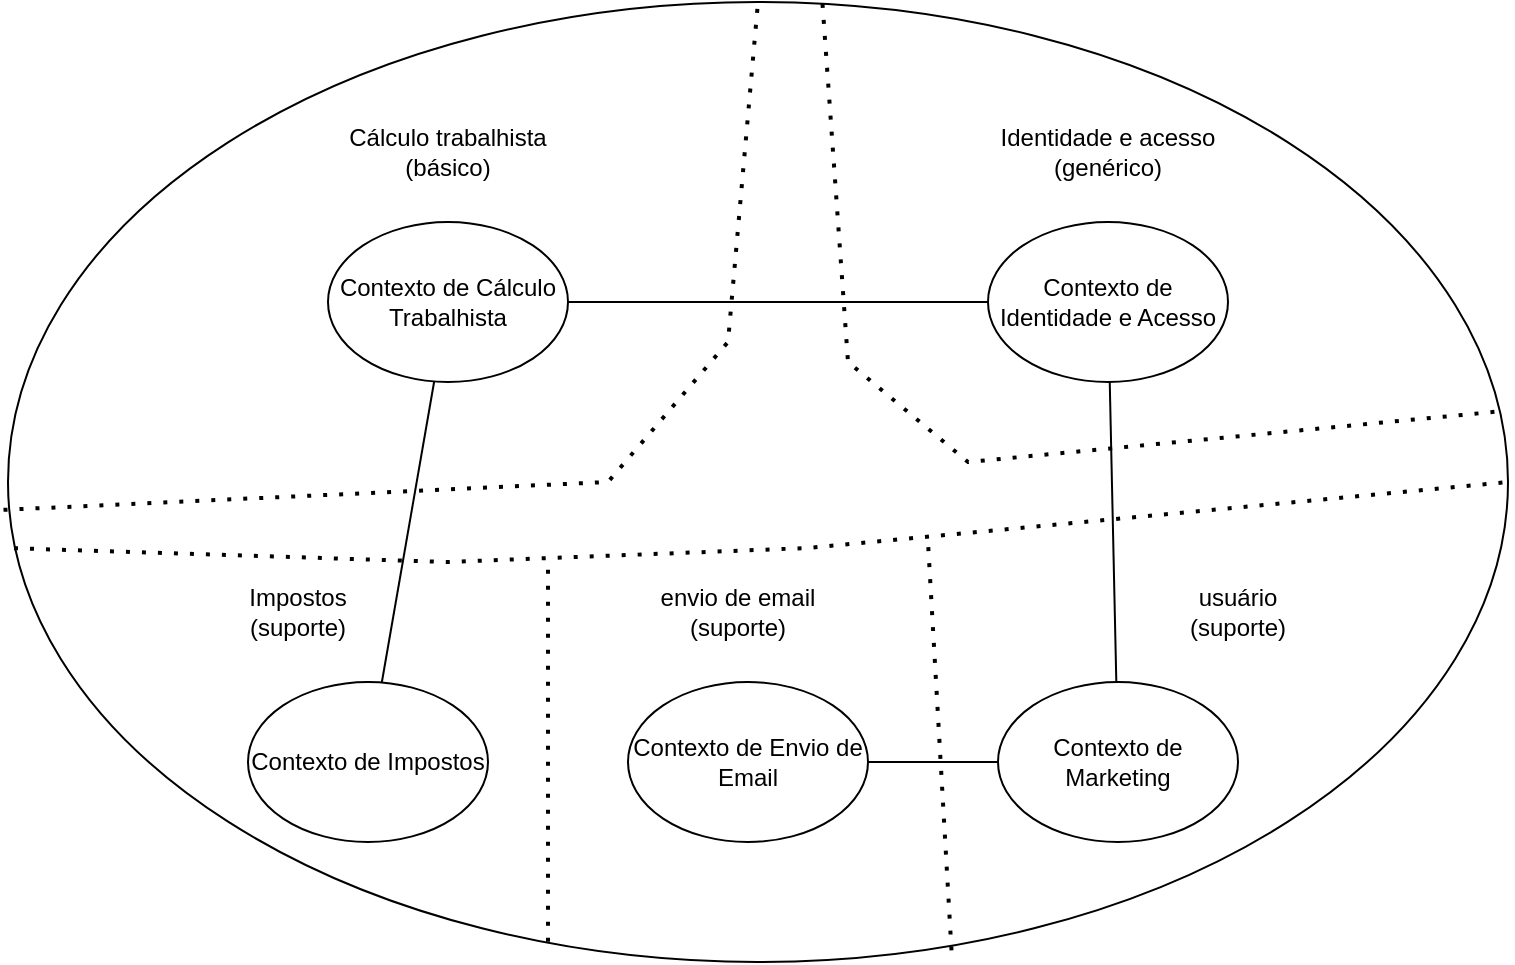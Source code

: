 <mxfile version="16.6.6" type="github" pages="4">
  <diagram id="t88UMEQhCyhEQyDJLpoW" name="1. Domínios e Subdomínios">
    <mxGraphModel dx="1422" dy="794" grid="1" gridSize="10" guides="1" tooltips="1" connect="1" arrows="1" fold="1" page="1" pageScale="1" pageWidth="850" pageHeight="1100" math="0" shadow="0">
      <root>
        <mxCell id="0" />
        <mxCell id="1" parent="0" />
        <mxCell id="qLi3mNpBAobcjG5e8nwz-1" value="" style="ellipse;whiteSpace=wrap;html=1;" parent="1" vertex="1">
          <mxGeometry x="30" y="71" width="750" height="480" as="geometry" />
        </mxCell>
        <mxCell id="qLi3mNpBAobcjG5e8nwz-2" value="" style="endArrow=none;dashed=1;html=1;dashPattern=1 3;strokeWidth=2;rounded=0;exitX=-0.003;exitY=0.529;exitDx=0;exitDy=0;exitPerimeter=0;entryX=0.5;entryY=0;entryDx=0;entryDy=0;" parent="1" source="qLi3mNpBAobcjG5e8nwz-1" target="qLi3mNpBAobcjG5e8nwz-1" edge="1">
          <mxGeometry width="50" height="50" relative="1" as="geometry">
            <mxPoint x="400" y="341" as="sourcePoint" />
            <mxPoint x="450" y="291" as="targetPoint" />
            <Array as="points">
              <mxPoint x="330" y="311" />
              <mxPoint x="390" y="241" />
            </Array>
          </mxGeometry>
        </mxCell>
        <mxCell id="qLi3mNpBAobcjG5e8nwz-3" value="Contexto de Cálculo Trabalhista" style="ellipse;whiteSpace=wrap;html=1;" parent="1" vertex="1">
          <mxGeometry x="190" y="181" width="120" height="80" as="geometry" />
        </mxCell>
        <mxCell id="qLi3mNpBAobcjG5e8nwz-4" value="Contexto de Identidade e Acesso" style="ellipse;whiteSpace=wrap;html=1;" parent="1" vertex="1">
          <mxGeometry x="520" y="181" width="120" height="80" as="geometry" />
        </mxCell>
        <mxCell id="qLi3mNpBAobcjG5e8nwz-5" value="Contexto de Marketing" style="ellipse;whiteSpace=wrap;html=1;" parent="1" vertex="1">
          <mxGeometry x="525" y="411" width="120" height="80" as="geometry" />
        </mxCell>
        <mxCell id="qLi3mNpBAobcjG5e8nwz-6" value="Contexto de Envio de Email" style="ellipse;whiteSpace=wrap;html=1;" parent="1" vertex="1">
          <mxGeometry x="340" y="411" width="120" height="80" as="geometry" />
        </mxCell>
        <mxCell id="qLi3mNpBAobcjG5e8nwz-7" value="Contexto de Impostos" style="ellipse;whiteSpace=wrap;html=1;" parent="1" vertex="1">
          <mxGeometry x="150" y="411" width="120" height="80" as="geometry" />
        </mxCell>
        <mxCell id="qLi3mNpBAobcjG5e8nwz-8" value="" style="endArrow=none;dashed=1;html=1;dashPattern=1 3;strokeWidth=2;rounded=0;" parent="1" target="qLi3mNpBAobcjG5e8nwz-1" edge="1">
          <mxGeometry width="50" height="50" relative="1" as="geometry">
            <mxPoint x="410" y="71" as="sourcePoint" />
            <mxPoint x="450" y="261" as="targetPoint" />
          </mxGeometry>
        </mxCell>
        <mxCell id="qLi3mNpBAobcjG5e8nwz-9" value="" style="endArrow=none;dashed=1;html=1;dashPattern=1 3;strokeWidth=2;rounded=0;exitX=0.543;exitY=0.002;exitDx=0;exitDy=0;exitPerimeter=0;" parent="1" source="qLi3mNpBAobcjG5e8nwz-1" target="qLi3mNpBAobcjG5e8nwz-1" edge="1">
          <mxGeometry width="50" height="50" relative="1" as="geometry">
            <mxPoint x="400" y="311" as="sourcePoint" />
            <mxPoint x="450" y="241" as="targetPoint" />
            <Array as="points">
              <mxPoint x="450" y="251" />
              <mxPoint x="510" y="301" />
            </Array>
          </mxGeometry>
        </mxCell>
        <mxCell id="qLi3mNpBAobcjG5e8nwz-10" value="" style="endArrow=none;dashed=1;html=1;dashPattern=1 3;strokeWidth=2;rounded=0;exitX=0.004;exitY=0.569;exitDx=0;exitDy=0;exitPerimeter=0;entryX=1;entryY=0.5;entryDx=0;entryDy=0;" parent="1" source="qLi3mNpBAobcjG5e8nwz-1" target="qLi3mNpBAobcjG5e8nwz-1" edge="1">
          <mxGeometry width="50" height="50" relative="1" as="geometry">
            <mxPoint x="400" y="411" as="sourcePoint" />
            <mxPoint x="450" y="361" as="targetPoint" />
            <Array as="points">
              <mxPoint x="250" y="351" />
              <mxPoint x="430" y="344" />
            </Array>
          </mxGeometry>
        </mxCell>
        <mxCell id="qLi3mNpBAobcjG5e8nwz-11" value="Cálculo trabalhista (básico)" style="text;html=1;strokeColor=none;fillColor=none;align=center;verticalAlign=middle;whiteSpace=wrap;rounded=0;" parent="1" vertex="1">
          <mxGeometry x="195" y="131" width="110" height="30" as="geometry" />
        </mxCell>
        <mxCell id="qLi3mNpBAobcjG5e8nwz-12" value="Identidade e acesso (genérico)" style="text;html=1;strokeColor=none;fillColor=none;align=center;verticalAlign=middle;whiteSpace=wrap;rounded=0;" parent="1" vertex="1">
          <mxGeometry x="525" y="131" width="110" height="30" as="geometry" />
        </mxCell>
        <mxCell id="qLi3mNpBAobcjG5e8nwz-13" value="envio de email&lt;br&gt;(suporte)" style="text;html=1;strokeColor=none;fillColor=none;align=center;verticalAlign=middle;whiteSpace=wrap;rounded=0;" parent="1" vertex="1">
          <mxGeometry x="340" y="361" width="110" height="30" as="geometry" />
        </mxCell>
        <mxCell id="qLi3mNpBAobcjG5e8nwz-14" value="Impostos&lt;br&gt;(suporte)" style="text;html=1;strokeColor=none;fillColor=none;align=center;verticalAlign=middle;whiteSpace=wrap;rounded=0;" parent="1" vertex="1">
          <mxGeometry x="120" y="361" width="110" height="30" as="geometry" />
        </mxCell>
        <mxCell id="qLi3mNpBAobcjG5e8nwz-15" value="usuário&lt;br&gt;(suporte)" style="text;html=1;strokeColor=none;fillColor=none;align=center;verticalAlign=middle;whiteSpace=wrap;rounded=0;" parent="1" vertex="1">
          <mxGeometry x="590" y="361" width="110" height="30" as="geometry" />
        </mxCell>
        <mxCell id="qLi3mNpBAobcjG5e8nwz-17" value="" style="endArrow=none;dashed=1;html=1;dashPattern=1 3;strokeWidth=2;rounded=0;exitX=0.36;exitY=0.979;exitDx=0;exitDy=0;exitPerimeter=0;" parent="1" source="qLi3mNpBAobcjG5e8nwz-1" edge="1">
          <mxGeometry width="50" height="50" relative="1" as="geometry">
            <mxPoint x="400" y="391" as="sourcePoint" />
            <mxPoint x="300" y="351" as="targetPoint" />
          </mxGeometry>
        </mxCell>
        <mxCell id="qLi3mNpBAobcjG5e8nwz-18" value="" style="endArrow=none;dashed=1;html=1;dashPattern=1 3;strokeWidth=2;rounded=0;exitX=0.629;exitY=0.988;exitDx=0;exitDy=0;exitPerimeter=0;" parent="1" source="qLi3mNpBAobcjG5e8nwz-1" edge="1">
          <mxGeometry width="50" height="50" relative="1" as="geometry">
            <mxPoint x="400" y="391" as="sourcePoint" />
            <mxPoint x="490" y="341" as="targetPoint" />
          </mxGeometry>
        </mxCell>
        <mxCell id="qLi3mNpBAobcjG5e8nwz-20" value="" style="endArrow=none;html=1;rounded=0;" parent="1" source="qLi3mNpBAobcjG5e8nwz-5" target="qLi3mNpBAobcjG5e8nwz-4" edge="1">
          <mxGeometry width="50" height="50" relative="1" as="geometry">
            <mxPoint x="400" y="391" as="sourcePoint" />
            <mxPoint x="450" y="341" as="targetPoint" />
          </mxGeometry>
        </mxCell>
        <mxCell id="qLi3mNpBAobcjG5e8nwz-22" value="" style="endArrow=none;html=1;rounded=0;" parent="1" source="qLi3mNpBAobcjG5e8nwz-6" target="qLi3mNpBAobcjG5e8nwz-5" edge="1">
          <mxGeometry width="50" height="50" relative="1" as="geometry">
            <mxPoint x="400" y="391" as="sourcePoint" />
            <mxPoint x="450" y="341" as="targetPoint" />
          </mxGeometry>
        </mxCell>
        <mxCell id="qLi3mNpBAobcjG5e8nwz-23" value="" style="endArrow=none;html=1;rounded=0;" parent="1" source="qLi3mNpBAobcjG5e8nwz-7" target="qLi3mNpBAobcjG5e8nwz-3" edge="1">
          <mxGeometry width="50" height="50" relative="1" as="geometry">
            <mxPoint x="400" y="391" as="sourcePoint" />
            <mxPoint x="450" y="341" as="targetPoint" />
          </mxGeometry>
        </mxCell>
        <mxCell id="qLi3mNpBAobcjG5e8nwz-24" value="" style="endArrow=none;html=1;rounded=0;" parent="1" source="qLi3mNpBAobcjG5e8nwz-4" target="qLi3mNpBAobcjG5e8nwz-3" edge="1">
          <mxGeometry width="50" height="50" relative="1" as="geometry">
            <mxPoint x="400" y="391" as="sourcePoint" />
            <mxPoint x="450" y="341" as="targetPoint" />
          </mxGeometry>
        </mxCell>
      </root>
    </mxGraphModel>
  </diagram>
  <diagram id="eD0-2RThJ-d66q4hw-d1" name="2. Contextos Delimitados e Mapas de Contexto">
    <mxGraphModel dx="1422" dy="794" grid="1" gridSize="10" guides="1" tooltips="1" connect="1" arrows="1" fold="1" page="1" pageScale="1" pageWidth="850" pageHeight="1100" math="0" shadow="0">
      <root>
        <mxCell id="AvqCfXbDtJUDsbHrkvFL-0" />
        <mxCell id="AvqCfXbDtJUDsbHrkvFL-1" parent="AvqCfXbDtJUDsbHrkvFL-0" />
        <mxCell id="kjuWSX7gJH3okGtABT_Q-0" value="Contexto de Cálculo Trabalhista" style="ellipse;whiteSpace=wrap;html=1;" parent="AvqCfXbDtJUDsbHrkvFL-1" vertex="1">
          <mxGeometry x="30" y="562" width="120" height="80" as="geometry" />
        </mxCell>
        <mxCell id="kjuWSX7gJH3okGtABT_Q-1" value="Contexto de Impostos" style="ellipse;whiteSpace=wrap;html=1;" parent="AvqCfXbDtJUDsbHrkvFL-1" vertex="1">
          <mxGeometry x="28" y="762" width="120" height="80" as="geometry" />
        </mxCell>
        <mxCell id="kjuWSX7gJH3okGtABT_Q-2" value="Núcleo Compartilhado" style="endArrow=none;html=1;rounded=0;" parent="AvqCfXbDtJUDsbHrkvFL-1" source="kjuWSX7gJH3okGtABT_Q-0" target="kjuWSX7gJH3okGtABT_Q-1" edge="1">
          <mxGeometry width="50" height="50" relative="1" as="geometry">
            <mxPoint x="330" y="632" as="sourcePoint" />
            <mxPoint x="380" y="582" as="targetPoint" />
          </mxGeometry>
        </mxCell>
        <mxCell id="kjuWSX7gJH3okGtABT_Q-3" value="U" style="text;html=1;strokeColor=none;fillColor=none;align=center;verticalAlign=middle;whiteSpace=wrap;rounded=0;" parent="AvqCfXbDtJUDsbHrkvFL-1" vertex="1">
          <mxGeometry x="76" y="646" width="10" height="10" as="geometry" />
        </mxCell>
        <mxCell id="kjuWSX7gJH3okGtABT_Q-4" value="D" style="text;html=1;strokeColor=none;fillColor=none;align=center;verticalAlign=middle;whiteSpace=wrap;rounded=0;" parent="AvqCfXbDtJUDsbHrkvFL-1" vertex="1">
          <mxGeometry x="75" y="745" width="10" height="10" as="geometry" />
        </mxCell>
        <mxCell id="kjuWSX7gJH3okGtABT_Q-5" value="Contexto de Identidade e Acesso" style="ellipse;whiteSpace=wrap;html=1;" parent="AvqCfXbDtJUDsbHrkvFL-1" vertex="1">
          <mxGeometry x="710" y="560" width="120" height="80" as="geometry" />
        </mxCell>
        <mxCell id="kjuWSX7gJH3okGtABT_Q-6" value="D" style="text;html=1;strokeColor=none;fillColor=none;align=center;verticalAlign=middle;whiteSpace=wrap;rounded=0;" parent="AvqCfXbDtJUDsbHrkvFL-1" vertex="1">
          <mxGeometry x="745" y="715" width="10" height="10" as="geometry" />
        </mxCell>
        <mxCell id="kjuWSX7gJH3okGtABT_Q-7" value="U" style="text;html=1;strokeColor=none;fillColor=none;align=center;verticalAlign=middle;whiteSpace=wrap;rounded=0;" parent="AvqCfXbDtJUDsbHrkvFL-1" vertex="1">
          <mxGeometry x="745" y="664" width="10" height="10" as="geometry" />
        </mxCell>
        <mxCell id="kjuWSX7gJH3okGtABT_Q-8" value="OHS/PL" style="rounded=0;whiteSpace=wrap;html=1;" parent="AvqCfXbDtJUDsbHrkvFL-1" vertex="1">
          <mxGeometry x="745" y="640" width="50" height="20" as="geometry" />
        </mxCell>
        <mxCell id="kjuWSX7gJH3okGtABT_Q-9" value="OHS/PL" style="rounded=0;whiteSpace=wrap;html=1;" parent="AvqCfXbDtJUDsbHrkvFL-1" vertex="1">
          <mxGeometry x="660" y="789" width="50" height="20" as="geometry" />
        </mxCell>
        <mxCell id="kjuWSX7gJH3okGtABT_Q-10" value="Contexto de Marketing" style="ellipse;whiteSpace=wrap;html=1;" parent="AvqCfXbDtJUDsbHrkvFL-1" vertex="1">
          <mxGeometry x="710" y="755" width="120" height="80" as="geometry" />
        </mxCell>
        <mxCell id="kjuWSX7gJH3okGtABT_Q-11" value="Cliente/Fornecedor" style="endArrow=none;html=1;rounded=0;" parent="AvqCfXbDtJUDsbHrkvFL-1" source="kjuWSX7gJH3okGtABT_Q-12" target="kjuWSX7gJH3okGtABT_Q-8" edge="1">
          <mxGeometry width="50" height="50" relative="1" as="geometry">
            <mxPoint x="655" y="720" as="sourcePoint" />
            <mxPoint x="635" y="680" as="targetPoint" />
          </mxGeometry>
        </mxCell>
        <mxCell id="kjuWSX7gJH3okGtABT_Q-12" value="ACL&lt;span style=&quot;color: rgba(0 , 0 , 0 , 0) ; font-family: monospace ; font-size: 0px&quot;&gt;%3CmxGraphModel%3E%3Croot%3E%3CmxCell%20id%3D%220%22%2F%3E%3CmxCell%20id%3D%221%22%20parent%3D%220%22%2F%3E%3CmxCell%20id%3D%222%22%20value%3D%22OHS%2FPL%22%20style%3D%22rounded%3D0%3BwhiteSpace%3Dwrap%3Bhtml%3D1%3B%22%20vertex%3D%221%22%20parent%3D%221%22%3E%3CmxGeometry%20x%3D%22330%22%20y%3D%22600%22%20width%3D%2250%22%20height%3D%2220%22%20as%3D%22geometry%22%2F%3E%3C%2FmxCell%3E%3C%2Froot%3E%3C%2FmxGraphModel%3E&lt;/span&gt;" style="rounded=0;whiteSpace=wrap;html=1;" parent="AvqCfXbDtJUDsbHrkvFL-1" vertex="1">
          <mxGeometry x="745" y="735" width="50" height="20" as="geometry" />
        </mxCell>
        <mxCell id="kjuWSX7gJH3okGtABT_Q-13" value="ACL&lt;span style=&quot;color: rgba(0 , 0 , 0 , 0) ; font-family: monospace ; font-size: 0px&quot;&gt;%3CmxGraphModel%3E%3Croot%3E%3CmxCell%20id%3D%220%22%2F%3E%3CmxCell%20id%3D%221%22%20parent%3D%220%22%2F%3E%3CmxCell%20id%3D%222%22%20value%3D%22OHS%2FPL%22%20style%3D%22rounded%3D0%3BwhiteSpace%3Dwrap%3Bhtml%3D1%3B%22%20vertex%3D%221%22%20parent%3D%221%22%3E%3CmxGeometry%20x%3D%22330%22%20y%3D%22600%22%20width%3D%2250%22%20height%3D%2220%22%20as%3D%22geometry%22%2F%3E%3C%2FmxCell%3E%3C%2Froot%3E%3C%2FmxGraphModel%3E&lt;/span&gt;" style="rounded=0;whiteSpace=wrap;html=1;" parent="AvqCfXbDtJUDsbHrkvFL-1" vertex="1">
          <mxGeometry x="440" y="789" width="50" height="20" as="geometry" />
        </mxCell>
        <mxCell id="kjuWSX7gJH3okGtABT_Q-14" value="Contexto de Envio de Email" style="ellipse;whiteSpace=wrap;html=1;" parent="AvqCfXbDtJUDsbHrkvFL-1" vertex="1">
          <mxGeometry x="320" y="759" width="120" height="80" as="geometry" />
        </mxCell>
        <mxCell id="kjuWSX7gJH3okGtABT_Q-15" value="ACL&lt;span style=&quot;color: rgba(0 , 0 , 0 , 0) ; font-family: monospace ; font-size: 0px&quot;&gt;%3CmxGraphModel%3E%3Croot%3E%3CmxCell%20id%3D%220%22%2F%3E%3CmxCell%20id%3D%221%22%20parent%3D%220%22%2F%3E%3CmxCell%20id%3D%222%22%20value%3D%22OHS%2FPL%22%20style%3D%22rounded%3D0%3BwhiteSpace%3Dwrap%3Bhtml%3D1%3B%22%20vertex%3D%221%22%20parent%3D%221%22%3E%3CmxGeometry%20x%3D%22330%22%20y%3D%22600%22%20width%3D%2250%22%20height%3D%2220%22%20as%3D%22geometry%22%2F%3E%3C%2FmxCell%3E%3C%2Froot%3E%3C%2FmxGraphModel%3E&lt;/span&gt;" style="rounded=0;whiteSpace=wrap;html=1;" parent="AvqCfXbDtJUDsbHrkvFL-1" vertex="1">
          <mxGeometry x="660" y="591" width="50" height="20" as="geometry" />
        </mxCell>
        <mxCell id="kjuWSX7gJH3okGtABT_Q-16" value="" style="endArrow=none;html=1;rounded=0;entryX=0;entryY=0.5;entryDx=0;entryDy=0;" parent="AvqCfXbDtJUDsbHrkvFL-1" source="kjuWSX7gJH3okGtABT_Q-13" target="kjuWSX7gJH3okGtABT_Q-9" edge="1">
          <mxGeometry width="50" height="50" relative="1" as="geometry">
            <mxPoint x="430" y="780" as="sourcePoint" />
            <mxPoint x="480" y="730" as="targetPoint" />
          </mxGeometry>
        </mxCell>
        <mxCell id="kjuWSX7gJH3okGtABT_Q-17" value="U" style="text;html=1;strokeColor=none;fillColor=none;align=center;verticalAlign=middle;whiteSpace=wrap;rounded=0;" parent="AvqCfXbDtJUDsbHrkvFL-1" vertex="1">
          <mxGeometry x="643" y="774" width="10" height="10" as="geometry" />
        </mxCell>
        <mxCell id="kjuWSX7gJH3okGtABT_Q-18" value="D" style="text;html=1;strokeColor=none;fillColor=none;align=center;verticalAlign=middle;whiteSpace=wrap;rounded=0;" parent="AvqCfXbDtJUDsbHrkvFL-1" vertex="1">
          <mxGeometry x="494" y="775" width="10" height="10" as="geometry" />
        </mxCell>
        <mxCell id="kjuWSX7gJH3okGtABT_Q-19" value="ACL&lt;span style=&quot;color: rgba(0 , 0 , 0 , 0) ; font-family: monospace ; font-size: 0px&quot;&gt;%3CmxGraphModel%3E%3Croot%3E%3CmxCell%20id%3D%220%22%2F%3E%3CmxCell%20id%3D%221%22%20parent%3D%220%22%2F%3E%3CmxCell%20id%3D%222%22%20value%3D%22OHS%2FPL%22%20style%3D%22rounded%3D0%3BwhiteSpace%3Dwrap%3Bhtml%3D1%3B%22%20vertex%3D%221%22%20parent%3D%221%22%3E%3CmxGeometry%20x%3D%22330%22%20y%3D%22600%22%20width%3D%2250%22%20height%3D%2220%22%20as%3D%22geometry%22%2F%3E%3C%2FmxCell%3E%3C%2Froot%3E%3C%2FmxGraphModel%3E&lt;/span&gt;" style="rounded=0;whiteSpace=wrap;html=1;" parent="AvqCfXbDtJUDsbHrkvFL-1" vertex="1">
          <mxGeometry x="150" y="592" width="50" height="20" as="geometry" />
        </mxCell>
        <mxCell id="kjuWSX7gJH3okGtABT_Q-20" value="" style="endArrow=none;html=1;rounded=0;entryX=1;entryY=0.5;entryDx=0;entryDy=0;exitX=0;exitY=0.5;exitDx=0;exitDy=0;" parent="AvqCfXbDtJUDsbHrkvFL-1" source="kjuWSX7gJH3okGtABT_Q-15" target="kjuWSX7gJH3okGtABT_Q-19" edge="1">
          <mxGeometry width="50" height="50" relative="1" as="geometry">
            <mxPoint x="650" y="601" as="sourcePoint" />
            <mxPoint x="480" y="730" as="targetPoint" />
          </mxGeometry>
        </mxCell>
        <mxCell id="kjuWSX7gJH3okGtABT_Q-21" value="D" style="text;html=1;strokeColor=none;fillColor=none;align=center;verticalAlign=middle;whiteSpace=wrap;rounded=0;" parent="AvqCfXbDtJUDsbHrkvFL-1" vertex="1">
          <mxGeometry x="630" y="581" width="10" height="10" as="geometry" />
        </mxCell>
        <mxCell id="kjuWSX7gJH3okGtABT_Q-22" value="U" style="text;html=1;strokeColor=none;fillColor=none;align=center;verticalAlign=middle;whiteSpace=wrap;rounded=0;" parent="AvqCfXbDtJUDsbHrkvFL-1" vertex="1">
          <mxGeometry x="208" y="579" width="10" height="10" as="geometry" />
        </mxCell>
      </root>
    </mxGraphModel>
  </diagram>
  <diagram id="rcu4bpIgAO0GCw7JeI-L" name="3. Modelo de Domínio">
    <mxGraphModel dx="1673" dy="934" grid="1" gridSize="10" guides="1" tooltips="1" connect="1" arrows="1" fold="1" page="1" pageScale="1" pageWidth="850" pageHeight="1100" math="0" shadow="0">
      <root>
        <mxCell id="AP4ki9wC5tBI7qsM7Esw-0" />
        <mxCell id="AP4ki9wC5tBI7qsM7Esw-1" parent="AP4ki9wC5tBI7qsM7Esw-0" />
        <mxCell id="bxgJnKX1Aby8v_nInOYI-0" value="INSS" style="swimlane;fontStyle=0;childLayout=stackLayout;horizontal=1;startSize=30;horizontalStack=0;resizeParent=1;resizeParentMax=0;resizeLast=0;collapsible=1;marginBottom=0;" parent="AP4ki9wC5tBI7qsM7Esw-1" vertex="1">
          <mxGeometry x="130" y="860" width="160" height="90" as="geometry" />
        </mxCell>
        <mxCell id="bxgJnKX1Aby8v_nInOYI-1" value="- aliquota: AliquotaINSS" style="text;strokeColor=none;fillColor=none;align=left;verticalAlign=middle;spacingLeft=4;spacingRight=4;overflow=hidden;points=[[0,0.5],[1,0.5]];portConstraint=eastwest;rotatable=0;" parent="bxgJnKX1Aby8v_nInOYI-0" vertex="1">
          <mxGeometry y="30" width="160" height="30" as="geometry" />
        </mxCell>
        <mxCell id="bxgJnKX1Aby8v_nInOYI-2" value="- categortia: CategoriaINSS" style="text;strokeColor=none;fillColor=none;align=left;verticalAlign=middle;spacingLeft=4;spacingRight=4;overflow=hidden;points=[[0,0.5],[1,0.5]];portConstraint=eastwest;rotatable=0;" parent="bxgJnKX1Aby8v_nInOYI-0" vertex="1">
          <mxGeometry y="60" width="160" height="30" as="geometry" />
        </mxCell>
        <mxCell id="bxgJnKX1Aby8v_nInOYI-4" value="Aliquota INSS" style="swimlane;fontStyle=0;childLayout=stackLayout;horizontal=1;startSize=30;horizontalStack=0;resizeParent=1;resizeParentMax=0;resizeLast=0;collapsible=1;marginBottom=0;" parent="AP4ki9wC5tBI7qsM7Esw-1" vertex="1">
          <mxGeometry x="20" y="1030" width="160" height="60" as="geometry" />
        </mxCell>
        <mxCell id="bxgJnKX1Aby8v_nInOYI-5" value="- aliquota: int" style="text;strokeColor=none;fillColor=none;align=left;verticalAlign=middle;spacingLeft=4;spacingRight=4;overflow=hidden;points=[[0,0.5],[1,0.5]];portConstraint=eastwest;rotatable=0;" parent="bxgJnKX1Aby8v_nInOYI-4" vertex="1">
          <mxGeometry y="30" width="160" height="30" as="geometry" />
        </mxCell>
        <mxCell id="bxgJnKX1Aby8v_nInOYI-9" value="Categoria INSS" style="swimlane;fontStyle=0;childLayout=stackLayout;horizontal=1;startSize=30;horizontalStack=0;resizeParent=1;resizeParentMax=0;resizeLast=0;collapsible=1;marginBottom=0;" parent="AP4ki9wC5tBI7qsM7Esw-1" vertex="1">
          <mxGeometry x="240" y="1030" width="160" height="60" as="geometry" />
        </mxCell>
        <mxCell id="bxgJnKX1Aby8v_nInOYI-12" value="- categortia: int[]" style="text;strokeColor=none;fillColor=none;align=left;verticalAlign=middle;spacingLeft=4;spacingRight=4;overflow=hidden;points=[[0,0.5],[1,0.5]];portConstraint=eastwest;rotatable=0;" parent="bxgJnKX1Aby8v_nInOYI-9" vertex="1">
          <mxGeometry y="30" width="160" height="30" as="geometry" />
        </mxCell>
        <mxCell id="bxgJnKX1Aby8v_nInOYI-16" value="IRRF" style="swimlane;fontStyle=0;childLayout=stackLayout;horizontal=1;startSize=30;horizontalStack=0;resizeParent=1;resizeParentMax=0;resizeLast=0;collapsible=1;marginBottom=0;" parent="AP4ki9wC5tBI7qsM7Esw-1" vertex="1">
          <mxGeometry x="580" y="860" width="160" height="90" as="geometry" />
        </mxCell>
        <mxCell id="bxgJnKX1Aby8v_nInOYI-17" value="- aliquota: AliquotaIRRF" style="text;strokeColor=none;fillColor=none;align=left;verticalAlign=middle;spacingLeft=4;spacingRight=4;overflow=hidden;points=[[0,0.5],[1,0.5]];portConstraint=eastwest;rotatable=0;" parent="bxgJnKX1Aby8v_nInOYI-16" vertex="1">
          <mxGeometry y="30" width="160" height="30" as="geometry" />
        </mxCell>
        <mxCell id="bxgJnKX1Aby8v_nInOYI-18" value="- categortia: CategoriaIRRF" style="text;strokeColor=none;fillColor=none;align=left;verticalAlign=middle;spacingLeft=4;spacingRight=4;overflow=hidden;points=[[0,0.5],[1,0.5]];portConstraint=eastwest;rotatable=0;" parent="bxgJnKX1Aby8v_nInOYI-16" vertex="1">
          <mxGeometry y="60" width="160" height="30" as="geometry" />
        </mxCell>
        <mxCell id="bxgJnKX1Aby8v_nInOYI-19" value="Aliquota IRRF" style="swimlane;fontStyle=0;childLayout=stackLayout;horizontal=1;startSize=30;horizontalStack=0;resizeParent=1;resizeParentMax=0;resizeLast=0;collapsible=1;marginBottom=0;" parent="AP4ki9wC5tBI7qsM7Esw-1" vertex="1">
          <mxGeometry x="470" y="1030" width="160" height="60" as="geometry" />
        </mxCell>
        <mxCell id="bxgJnKX1Aby8v_nInOYI-20" value="- aliquota: int" style="text;strokeColor=none;fillColor=none;align=left;verticalAlign=middle;spacingLeft=4;spacingRight=4;overflow=hidden;points=[[0,0.5],[1,0.5]];portConstraint=eastwest;rotatable=0;" parent="bxgJnKX1Aby8v_nInOYI-19" vertex="1">
          <mxGeometry y="30" width="160" height="30" as="geometry" />
        </mxCell>
        <mxCell id="bxgJnKX1Aby8v_nInOYI-21" value="Categoria IRRF" style="swimlane;fontStyle=0;childLayout=stackLayout;horizontal=1;startSize=30;horizontalStack=0;resizeParent=1;resizeParentMax=0;resizeLast=0;collapsible=1;marginBottom=0;" parent="AP4ki9wC5tBI7qsM7Esw-1" vertex="1">
          <mxGeometry x="690" y="1030" width="160" height="60" as="geometry" />
        </mxCell>
        <mxCell id="bxgJnKX1Aby8v_nInOYI-22" value="- categortia: int[]" style="text;strokeColor=none;fillColor=none;align=left;verticalAlign=middle;spacingLeft=4;spacingRight=4;overflow=hidden;points=[[0,0.5],[1,0.5]];portConstraint=eastwest;rotatable=0;" parent="bxgJnKX1Aby8v_nInOYI-21" vertex="1">
          <mxGeometry y="30" width="160" height="30" as="geometry" />
        </mxCell>
        <mxCell id="bxgJnKX1Aby8v_nInOYI-23" value="Calcula CLT" style="swimlane;fontStyle=0;childLayout=stackLayout;horizontal=1;startSize=30;horizontalStack=0;resizeParent=1;resizeParentMax=0;resizeLast=0;collapsible=1;marginBottom=0;" parent="AP4ki9wC5tBI7qsM7Esw-1" vertex="1">
          <mxGeometry x="215" y="540" width="140" height="60" as="geometry" />
        </mxCell>
        <mxCell id="bxgJnKX1Aby8v_nInOYI-24" value="- salario: int" style="text;strokeColor=none;fillColor=none;align=left;verticalAlign=middle;spacingLeft=4;spacingRight=4;overflow=hidden;points=[[0,0.5],[1,0.5]];portConstraint=eastwest;rotatable=0;" parent="bxgJnKX1Aby8v_nInOYI-23" vertex="1">
          <mxGeometry y="30" width="140" height="30" as="geometry" />
        </mxCell>
        <mxCell id="bxgJnKX1Aby8v_nInOYI-27" value="Calcula PJ" style="swimlane;fontStyle=0;childLayout=stackLayout;horizontal=1;startSize=30;horizontalStack=0;resizeParent=1;resizeParentMax=0;resizeLast=0;collapsible=1;marginBottom=0;" parent="AP4ki9wC5tBI7qsM7Esw-1" vertex="1">
          <mxGeometry x="415" y="540" width="140" height="60" as="geometry" />
        </mxCell>
        <mxCell id="bxgJnKX1Aby8v_nInOYI-28" value="- salario: int" style="text;strokeColor=none;fillColor=none;align=left;verticalAlign=middle;spacingLeft=4;spacingRight=4;overflow=hidden;points=[[0,0.5],[1,0.5]];portConstraint=eastwest;rotatable=0;" parent="bxgJnKX1Aby8v_nInOYI-27" vertex="1">
          <mxGeometry y="30" width="140" height="30" as="geometry" />
        </mxCell>
        <mxCell id="bxgJnKX1Aby8v_nInOYI-31" value="Dependente" style="swimlane;fontStyle=0;childLayout=stackLayout;horizontal=1;startSize=30;horizontalStack=0;resizeParent=1;resizeParentMax=0;resizeLast=0;collapsible=1;marginBottom=0;" parent="AP4ki9wC5tBI7qsM7Esw-1" vertex="1">
          <mxGeometry x="20" y="470" width="160" height="90" as="geometry" />
        </mxCell>
        <mxCell id="bxgJnKX1Aby8v_nInOYI-32" value="- quantidade: int" style="text;strokeColor=none;fillColor=none;align=left;verticalAlign=middle;spacingLeft=4;spacingRight=4;overflow=hidden;points=[[0,0.5],[1,0.5]];portConstraint=eastwest;rotatable=0;" parent="bxgJnKX1Aby8v_nInOYI-31" vertex="1">
          <mxGeometry y="30" width="160" height="30" as="geometry" />
        </mxCell>
        <mxCell id="bxgJnKX1Aby8v_nInOYI-33" value="- valorPorDependente: int" style="text;strokeColor=none;fillColor=none;align=left;verticalAlign=middle;spacingLeft=4;spacingRight=4;overflow=hidden;points=[[0,0.5],[1,0.5]];portConstraint=eastwest;rotatable=0;" parent="bxgJnKX1Aby8v_nInOYI-31" vertex="1">
          <mxGeometry y="60" width="160" height="30" as="geometry" />
        </mxCell>
        <mxCell id="bxgJnKX1Aby8v_nInOYI-37" value="Email-sender" style="swimlane;fontStyle=0;childLayout=stackLayout;horizontal=1;startSize=30;horizontalStack=0;resizeParent=1;resizeParentMax=0;resizeLast=0;collapsible=1;marginBottom=0;" parent="AP4ki9wC5tBI7qsM7Esw-1" vertex="1">
          <mxGeometry x="1180" y="380" width="140" height="60" as="geometry" />
        </mxCell>
        <mxCell id="bxgJnKX1Aby8v_nInOYI-38" value="- emissor: string" style="text;strokeColor=none;fillColor=none;align=left;verticalAlign=middle;spacingLeft=4;spacingRight=4;overflow=hidden;points=[[0,0.5],[1,0.5]];portConstraint=eastwest;rotatable=0;" parent="bxgJnKX1Aby8v_nInOYI-37" vertex="1">
          <mxGeometry y="30" width="140" height="30" as="geometry" />
        </mxCell>
        <mxCell id="bxgJnKX1Aby8v_nInOYI-45" value="Usuário" style="swimlane;fontStyle=0;childLayout=stackLayout;horizontal=1;startSize=30;horizontalStack=0;resizeParent=1;resizeParentMax=0;resizeLast=0;collapsible=1;marginBottom=0;" parent="AP4ki9wC5tBI7qsM7Esw-1" vertex="1">
          <mxGeometry x="670" y="380" width="140" height="60" as="geometry" />
        </mxCell>
        <mxCell id="Rfryfb2IDTNIZSY4aeS7-3" value="" style="html=1;verticalAlign=bottom;endArrow=block;rounded=0;fontSize=12;" parent="bxgJnKX1Aby8v_nInOYI-45" target="Rfryfb2IDTNIZSY4aeS7-0" edge="1">
          <mxGeometry width="80" relative="1" as="geometry">
            <mxPoint x="10" y="30" as="sourcePoint" />
            <mxPoint x="90" y="30" as="targetPoint" />
          </mxGeometry>
        </mxCell>
        <mxCell id="bxgJnKX1Aby8v_nInOYI-46" value="- nome: string" style="text;strokeColor=none;fillColor=none;align=left;verticalAlign=middle;spacingLeft=4;spacingRight=4;overflow=hidden;points=[[0,0.5],[1,0.5]];portConstraint=eastwest;rotatable=0;" parent="bxgJnKX1Aby8v_nInOYI-45" vertex="1">
          <mxGeometry y="30" width="140" height="30" as="geometry" />
        </mxCell>
        <mxCell id="bxgJnKX1Aby8v_nInOYI-49" value="Despesa" style="swimlane;fontStyle=0;childLayout=stackLayout;horizontal=1;startSize=30;horizontalStack=0;resizeParent=1;resizeParentMax=0;resizeLast=0;collapsible=1;marginBottom=0;" parent="AP4ki9wC5tBI7qsM7Esw-1" vertex="1">
          <mxGeometry x="30" y="365" width="140" height="60" as="geometry" />
        </mxCell>
        <mxCell id="bxgJnKX1Aby8v_nInOYI-50" value="- planoDeSaude: int" style="text;strokeColor=none;fillColor=none;align=left;verticalAlign=middle;spacingLeft=4;spacingRight=4;overflow=hidden;points=[[0,0.5],[1,0.5]];portConstraint=eastwest;rotatable=0;" parent="bxgJnKX1Aby8v_nInOYI-49" vertex="1">
          <mxGeometry y="30" width="140" height="30" as="geometry" />
        </mxCell>
        <mxCell id="bxgJnKX1Aby8v_nInOYI-53" value="Parcela Dedutível" style="swimlane;fontStyle=0;childLayout=stackLayout;horizontal=1;startSize=30;horizontalStack=0;resizeParent=1;resizeParentMax=0;resizeLast=0;collapsible=1;marginBottom=0;" parent="AP4ki9wC5tBI7qsM7Esw-1" vertex="1">
          <mxGeometry x="830" y="870" width="140" height="60" as="geometry" />
        </mxCell>
        <mxCell id="bxgJnKX1Aby8v_nInOYI-54" value="- valorParcela: int" style="text;strokeColor=none;fillColor=none;align=left;verticalAlign=middle;spacingLeft=4;spacingRight=4;overflow=hidden;points=[[0,0.5],[1,0.5]];portConstraint=eastwest;rotatable=0;" parent="bxgJnKX1Aby8v_nInOYI-53" vertex="1">
          <mxGeometry y="30" width="140" height="30" as="geometry" />
        </mxCell>
        <mxCell id="bxgJnKX1Aby8v_nInOYI-55" value="" style="endArrow=block;endSize=16;endFill=0;html=1;rounded=0;entryX=0.305;entryY=1.024;entryDx=0;entryDy=0;entryPerimeter=0;" parent="AP4ki9wC5tBI7qsM7Esw-1" source="bxgJnKX1Aby8v_nInOYI-4" target="bxgJnKX1Aby8v_nInOYI-2" edge="1">
          <mxGeometry width="160" relative="1" as="geometry">
            <mxPoint x="320" y="990" as="sourcePoint" />
            <mxPoint x="90" y="960" as="targetPoint" />
          </mxGeometry>
        </mxCell>
        <mxCell id="bxgJnKX1Aby8v_nInOYI-56" value="" style="endArrow=block;endSize=16;endFill=0;html=1;rounded=0;exitX=0.5;exitY=0;exitDx=0;exitDy=0;entryX=0.717;entryY=0.984;entryDx=0;entryDy=0;entryPerimeter=0;" parent="AP4ki9wC5tBI7qsM7Esw-1" source="bxgJnKX1Aby8v_nInOYI-9" target="bxgJnKX1Aby8v_nInOYI-2" edge="1">
          <mxGeometry width="160" relative="1" as="geometry">
            <mxPoint x="430" y="980" as="sourcePoint" />
            <mxPoint x="100.88" y="1040.48" as="targetPoint" />
          </mxGeometry>
        </mxCell>
        <mxCell id="bxgJnKX1Aby8v_nInOYI-57" value="" style="endArrow=block;endSize=16;endFill=0;html=1;rounded=0;entryX=0.529;entryY=0.984;entryDx=0;entryDy=0;entryPerimeter=0;exitX=0.5;exitY=0;exitDx=0;exitDy=0;" parent="AP4ki9wC5tBI7qsM7Esw-1" source="bxgJnKX1Aby8v_nInOYI-21" target="bxgJnKX1Aby8v_nInOYI-18" edge="1">
          <mxGeometry x="-0.414" y="-20" width="160" relative="1" as="geometry">
            <mxPoint x="800" y="1000" as="sourcePoint" />
            <mxPoint x="350" y="1040" as="targetPoint" />
            <mxPoint as="offset" />
          </mxGeometry>
        </mxCell>
        <mxCell id="bxgJnKX1Aby8v_nInOYI-58" value="" style="endArrow=block;endSize=16;endFill=0;html=1;rounded=0;exitX=0.5;exitY=0;exitDx=0;exitDy=0;" parent="AP4ki9wC5tBI7qsM7Esw-1" source="bxgJnKX1Aby8v_nInOYI-19" target="bxgJnKX1Aby8v_nInOYI-18" edge="1">
          <mxGeometry x="-0.144" y="9" width="160" relative="1" as="geometry">
            <mxPoint x="240" y="960" as="sourcePoint" />
            <mxPoint x="490" y="980" as="targetPoint" />
            <mxPoint y="1" as="offset" />
          </mxGeometry>
        </mxCell>
        <mxCell id="WGEqubTKj8yiouHEgjh3-1" value="" style="endArrow=open;html=1;endSize=12;startArrow=diamondThin;startSize=14;startFill=0;edgeStyle=orthogonalEdgeStyle;rounded=0;entryX=0;entryY=0.25;entryDx=0;entryDy=0;exitX=1;exitY=0.25;exitDx=0;exitDy=0;" parent="AP4ki9wC5tBI7qsM7Esw-1" source="bxgJnKX1Aby8v_nInOYI-45" target="l4u7Elffc0GELnxzknHW-11" edge="1">
          <mxGeometry relative="1" as="geometry">
            <mxPoint x="640" y="500" as="sourcePoint" />
            <mxPoint x="650" y="480" as="targetPoint" />
            <Array as="points">
              <mxPoint x="870" y="395" />
              <mxPoint x="870" y="400" />
            </Array>
          </mxGeometry>
        </mxCell>
        <mxCell id="WGEqubTKj8yiouHEgjh3-2" value="0..n" style="edgeLabel;resizable=0;html=1;align=left;verticalAlign=top;" parent="WGEqubTKj8yiouHEgjh3-1" connectable="0" vertex="1">
          <mxGeometry x="-1" relative="1" as="geometry">
            <mxPoint x="7" y="-30" as="offset" />
          </mxGeometry>
        </mxCell>
        <mxCell id="WGEqubTKj8yiouHEgjh3-3" value="1" style="edgeLabel;resizable=0;html=1;align=right;verticalAlign=top;" parent="WGEqubTKj8yiouHEgjh3-1" connectable="0" vertex="1">
          <mxGeometry x="1" relative="1" as="geometry">
            <mxPoint x="-13" y="2" as="offset" />
          </mxGeometry>
        </mxCell>
        <mxCell id="WGEqubTKj8yiouHEgjh3-5" value="" style="triangle;whiteSpace=wrap;html=1;fillColor=#808080;rotation=-1;" parent="AP4ki9wC5tBI7qsM7Esw-1" vertex="1">
          <mxGeometry x="873" y="361" width="10" height="10" as="geometry" />
        </mxCell>
        <mxCell id="WGEqubTKj8yiouHEgjh3-6" value="Possui" style="text;html=1;align=center;verticalAlign=middle;resizable=0;points=[];autosize=1;strokeColor=none;fillColor=none;strokeWidth=0;fontSize=8;" parent="AP4ki9wC5tBI7qsM7Esw-1" vertex="1">
          <mxGeometry x="860" y="340" width="40" height="20" as="geometry" />
        </mxCell>
        <mxCell id="Rfryfb2IDTNIZSY4aeS7-0" value="Calcula" style="swimlane;fontStyle=0;childLayout=stackLayout;horizontal=1;startSize=30;horizontalStack=0;resizeParent=1;resizeParentMax=0;resizeLast=0;collapsible=1;marginBottom=0;" parent="AP4ki9wC5tBI7qsM7Esw-1" vertex="1">
          <mxGeometry x="370" y="365" width="160" height="90" as="geometry" />
        </mxCell>
        <mxCell id="Rfryfb2IDTNIZSY4aeS7-1" value="- quantidade: int" style="text;strokeColor=none;fillColor=none;align=left;verticalAlign=middle;spacingLeft=4;spacingRight=4;overflow=hidden;points=[[0,0.5],[1,0.5]];portConstraint=eastwest;rotatable=0;" parent="Rfryfb2IDTNIZSY4aeS7-0" vertex="1">
          <mxGeometry y="30" width="160" height="30" as="geometry" />
        </mxCell>
        <mxCell id="Rfryfb2IDTNIZSY4aeS7-2" value="- valorPorDependente: int" style="text;strokeColor=none;fillColor=none;align=left;verticalAlign=middle;spacingLeft=4;spacingRight=4;overflow=hidden;points=[[0,0.5],[1,0.5]];portConstraint=eastwest;rotatable=0;" parent="Rfryfb2IDTNIZSY4aeS7-0" vertex="1">
          <mxGeometry y="60" width="160" height="30" as="geometry" />
        </mxCell>
        <mxCell id="Rfryfb2IDTNIZSY4aeS7-4" value="Realiza" style="text;html=1;align=center;verticalAlign=middle;resizable=0;points=[];autosize=1;strokeColor=none;fillColor=none;strokeWidth=0;fontSize=8;" parent="AP4ki9wC5tBI7qsM7Esw-1" vertex="1">
          <mxGeometry x="600" y="385" width="40" height="20" as="geometry" />
        </mxCell>
        <mxCell id="Rfryfb2IDTNIZSY4aeS7-5" value="" style="triangle;whiteSpace=wrap;html=1;fillColor=#808080;rotation=-180;" parent="AP4ki9wC5tBI7qsM7Esw-1" vertex="1">
          <mxGeometry x="590" y="390" width="10" height="10" as="geometry" />
        </mxCell>
        <mxCell id="wvpLi-dAo30pENNkye1--2" value="" style="triangle;whiteSpace=wrap;html=1;fillColor=#808080;rotation=90;" parent="AP4ki9wC5tBI7qsM7Esw-1" vertex="1">
          <mxGeometry x="204" y="981" width="10" height="10" as="geometry" />
        </mxCell>
        <mxCell id="wvpLi-dAo30pENNkye1--4" value="Tem uma" style="text;html=1;align=center;verticalAlign=middle;resizable=0;points=[];autosize=1;strokeColor=none;fillColor=none;strokeWidth=0;fontSize=8;" parent="AP4ki9wC5tBI7qsM7Esw-1" vertex="1">
          <mxGeometry x="185" y="960" width="50" height="20" as="geometry" />
        </mxCell>
        <mxCell id="wvpLi-dAo30pENNkye1--8" value="" style="triangle;whiteSpace=wrap;html=1;fillColor=#808080;rotation=90;" parent="AP4ki9wC5tBI7qsM7Esw-1" vertex="1">
          <mxGeometry x="180" y="617" width="10" height="10" as="geometry" />
        </mxCell>
        <mxCell id="wvpLi-dAo30pENNkye1--9" value="Possui" style="text;html=1;align=center;verticalAlign=middle;resizable=0;points=[];autosize=1;strokeColor=none;fillColor=none;strokeWidth=0;fontSize=8;" parent="AP4ki9wC5tBI7qsM7Esw-1" vertex="1">
          <mxGeometry x="240" y="600" width="40" height="20" as="geometry" />
        </mxCell>
        <mxCell id="wvpLi-dAo30pENNkye1--10" value="" style="triangle;whiteSpace=wrap;html=1;fillColor=#808080;rotation=90;" parent="AP4ki9wC5tBI7qsM7Esw-1" vertex="1">
          <mxGeometry x="440" y="627.5" width="10" height="10" as="geometry" />
        </mxCell>
        <mxCell id="wvpLi-dAo30pENNkye1--11" value="Possui" style="text;html=1;align=center;verticalAlign=middle;resizable=0;points=[];autosize=1;strokeColor=none;fillColor=none;strokeWidth=0;fontSize=8;" parent="AP4ki9wC5tBI7qsM7Esw-1" vertex="1">
          <mxGeometry x="425" y="606.5" width="40" height="20" as="geometry" />
        </mxCell>
        <mxCell id="l4u7Elffc0GELnxzknHW-0" value="Tem uma" style="text;html=1;align=center;verticalAlign=middle;resizable=0;points=[];autosize=1;strokeColor=none;fillColor=none;strokeWidth=0;fontSize=8;" parent="AP4ki9wC5tBI7qsM7Esw-1" vertex="1">
          <mxGeometry x="630" y="971" width="50" height="20" as="geometry" />
        </mxCell>
        <mxCell id="l4u7Elffc0GELnxzknHW-1" value="" style="triangle;whiteSpace=wrap;html=1;fillColor=#808080;rotation=90;" parent="AP4ki9wC5tBI7qsM7Esw-1" vertex="1">
          <mxGeometry x="650" y="991" width="10" height="10" as="geometry" />
        </mxCell>
        <mxCell id="l4u7Elffc0GELnxzknHW-2" value="" style="endArrow=block;endSize=16;endFill=0;html=1;rounded=0;fontSize=12;exitX=0.5;exitY=0;exitDx=0;exitDy=0;" parent="AP4ki9wC5tBI7qsM7Esw-1" source="bxgJnKX1Aby8v_nInOYI-27" target="Rfryfb2IDTNIZSY4aeS7-2" edge="1">
          <mxGeometry width="160" relative="1" as="geometry">
            <mxPoint x="380" y="500" as="sourcePoint" />
            <mxPoint x="540" y="500" as="targetPoint" />
            <Array as="points" />
          </mxGeometry>
        </mxCell>
        <mxCell id="l4u7Elffc0GELnxzknHW-4" value="" style="endArrow=block;endSize=16;endFill=0;html=1;rounded=0;fontSize=12;exitX=0.445;exitY=0.006;exitDx=0;exitDy=0;exitPerimeter=0;" parent="AP4ki9wC5tBI7qsM7Esw-1" source="bxgJnKX1Aby8v_nInOYI-23" target="Rfryfb2IDTNIZSY4aeS7-2" edge="1">
          <mxGeometry width="160" relative="1" as="geometry">
            <mxPoint x="390" y="510.0" as="sourcePoint" />
            <mxPoint x="550" y="510.0" as="targetPoint" />
            <Array as="points" />
          </mxGeometry>
        </mxCell>
        <mxCell id="l4u7Elffc0GELnxzknHW-5" value="" style="endArrow=open;html=1;endSize=12;startArrow=diamondThin;startSize=14;startFill=0;edgeStyle=orthogonalEdgeStyle;rounded=0;fontSize=12;entryX=0.525;entryY=1.024;entryDx=0;entryDy=0;entryPerimeter=0;exitX=0;exitY=0.25;exitDx=0;exitDy=0;" parent="AP4ki9wC5tBI7qsM7Esw-1" source="bxgJnKX1Aby8v_nInOYI-0" target="bxgJnKX1Aby8v_nInOYI-33" edge="1">
          <mxGeometry relative="1" as="geometry">
            <mxPoint x="60" y="750" as="sourcePoint" />
            <mxPoint x="670" y="670" as="targetPoint" />
          </mxGeometry>
        </mxCell>
        <mxCell id="l4u7Elffc0GELnxzknHW-6" value="0..n" style="edgeLabel;resizable=0;html=1;align=left;verticalAlign=top;fontSize=12;strokeWidth=1;fillColor=#FFFFFF;" parent="l4u7Elffc0GELnxzknHW-5" connectable="0" vertex="1">
          <mxGeometry x="-1" relative="1" as="geometry" />
        </mxCell>
        <mxCell id="l4u7Elffc0GELnxzknHW-7" value="1" style="edgeLabel;resizable=0;html=1;align=right;verticalAlign=top;fontSize=12;strokeWidth=1;fillColor=#FFFFFF;" parent="l4u7Elffc0GELnxzknHW-5" connectable="0" vertex="1">
          <mxGeometry x="1" relative="1" as="geometry">
            <mxPoint x="-12" as="offset" />
          </mxGeometry>
        </mxCell>
        <mxCell id="l4u7Elffc0GELnxzknHW-8" value="" style="endArrow=open;html=1;endSize=12;startArrow=diamondThin;startSize=14;startFill=0;edgeStyle=orthogonalEdgeStyle;rounded=0;fontSize=12;exitX=1;exitY=0.25;exitDx=0;exitDy=0;entryX=0;entryY=0.25;entryDx=0;entryDy=0;" parent="AP4ki9wC5tBI7qsM7Esw-1" source="bxgJnKX1Aby8v_nInOYI-16" target="bxgJnKX1Aby8v_nInOYI-53" edge="1">
          <mxGeometry relative="1" as="geometry">
            <mxPoint x="510" y="670" as="sourcePoint" />
            <mxPoint x="670" y="670" as="targetPoint" />
          </mxGeometry>
        </mxCell>
        <mxCell id="l4u7Elffc0GELnxzknHW-9" value="0..n" style="edgeLabel;resizable=0;html=1;align=left;verticalAlign=top;fontSize=12;strokeWidth=1;fillColor=#FFFFFF;" parent="l4u7Elffc0GELnxzknHW-8" connectable="0" vertex="1">
          <mxGeometry x="-1" relative="1" as="geometry" />
        </mxCell>
        <mxCell id="l4u7Elffc0GELnxzknHW-10" value="1" style="edgeLabel;resizable=0;html=1;align=right;verticalAlign=top;fontSize=12;strokeWidth=1;fillColor=#FFFFFF;" parent="l4u7Elffc0GELnxzknHW-8" connectable="0" vertex="1">
          <mxGeometry x="1" relative="1" as="geometry" />
        </mxCell>
        <mxCell id="l4u7Elffc0GELnxzknHW-11" value="Marketing" style="swimlane;fontStyle=0;childLayout=stackLayout;horizontal=1;startSize=30;horizontalStack=0;resizeParent=1;resizeParentMax=0;resizeLast=0;collapsible=1;marginBottom=0;" parent="AP4ki9wC5tBI7qsM7Esw-1" vertex="1">
          <mxGeometry x="930" y="385" width="140" height="60" as="geometry" />
        </mxCell>
        <mxCell id="l4u7Elffc0GELnxzknHW-12" value="- produto: string" style="text;strokeColor=none;fillColor=none;align=left;verticalAlign=middle;spacingLeft=4;spacingRight=4;overflow=hidden;points=[[0,0.5],[1,0.5]];portConstraint=eastwest;rotatable=0;" parent="l4u7Elffc0GELnxzknHW-11" vertex="1">
          <mxGeometry y="30" width="140" height="30" as="geometry" />
        </mxCell>
        <mxCell id="l4u7Elffc0GELnxzknHW-13" value="" style="endArrow=open;html=1;endSize=12;startArrow=diamondThin;startSize=14;startFill=0;edgeStyle=orthogonalEdgeStyle;rounded=0;entryX=0;entryY=0.25;entryDx=0;entryDy=0;" parent="AP4ki9wC5tBI7qsM7Esw-1" source="l4u7Elffc0GELnxzknHW-11" target="bxgJnKX1Aby8v_nInOYI-37" edge="1">
          <mxGeometry relative="1" as="geometry">
            <mxPoint x="1090" y="400" as="sourcePoint" />
            <mxPoint x="760" y="515" as="targetPoint" />
            <Array as="points" />
          </mxGeometry>
        </mxCell>
        <mxCell id="l4u7Elffc0GELnxzknHW-14" value="0..n" style="edgeLabel;resizable=0;html=1;align=left;verticalAlign=top;" parent="l4u7Elffc0GELnxzknHW-13" connectable="0" vertex="1">
          <mxGeometry x="-1" relative="1" as="geometry">
            <mxPoint x="7" y="-30" as="offset" />
          </mxGeometry>
        </mxCell>
        <mxCell id="l4u7Elffc0GELnxzknHW-15" value="1" style="edgeLabel;resizable=0;html=1;align=right;verticalAlign=top;" parent="l4u7Elffc0GELnxzknHW-13" connectable="0" vertex="1">
          <mxGeometry x="1" relative="1" as="geometry">
            <mxPoint x="-13" y="2" as="offset" />
          </mxGeometry>
        </mxCell>
        <mxCell id="l4u7Elffc0GELnxzknHW-16" value="Realiza" style="text;html=1;align=center;verticalAlign=middle;resizable=0;points=[];autosize=1;strokeColor=none;fillColor=none;strokeWidth=0;fontSize=8;" parent="AP4ki9wC5tBI7qsM7Esw-1" vertex="1">
          <mxGeometry x="1110" y="340" width="40" height="20" as="geometry" />
        </mxCell>
        <mxCell id="l4u7Elffc0GELnxzknHW-17" value="" style="triangle;whiteSpace=wrap;html=1;fillColor=#808080;rotation=2;" parent="AP4ki9wC5tBI7qsM7Esw-1" vertex="1">
          <mxGeometry x="1120" y="360" width="10" height="10" as="geometry" />
        </mxCell>
        <mxCell id="l4u7Elffc0GELnxzknHW-18" value="Calcula Cooperado" style="swimlane;fontStyle=0;childLayout=stackLayout;horizontal=1;startSize=30;horizontalStack=0;resizeParent=1;resizeParentMax=0;resizeLast=0;collapsible=1;marginBottom=0;" parent="AP4ki9wC5tBI7qsM7Esw-1" vertex="1">
          <mxGeometry x="625" y="541" width="140" height="60" as="geometry" />
        </mxCell>
        <mxCell id="l4u7Elffc0GELnxzknHW-19" value="- salario: int" style="text;strokeColor=none;fillColor=none;align=left;verticalAlign=middle;spacingLeft=4;spacingRight=4;overflow=hidden;points=[[0,0.5],[1,0.5]];portConstraint=eastwest;rotatable=0;" parent="l4u7Elffc0GELnxzknHW-18" vertex="1">
          <mxGeometry y="30" width="140" height="30" as="geometry" />
        </mxCell>
        <mxCell id="l4u7Elffc0GELnxzknHW-23" value="" style="triangle;whiteSpace=wrap;html=1;fillColor=#808080;rotation=90;" parent="AP4ki9wC5tBI7qsM7Esw-1" vertex="1">
          <mxGeometry x="290" y="617" width="10" height="10" as="geometry" />
        </mxCell>
        <mxCell id="l4u7Elffc0GELnxzknHW-24" value="Possui" style="text;html=1;align=center;verticalAlign=middle;resizable=0;points=[];autosize=1;strokeColor=none;fillColor=none;strokeWidth=0;fontSize=8;" parent="AP4ki9wC5tBI7qsM7Esw-1" vertex="1">
          <mxGeometry x="275" y="600" width="40" height="20" as="geometry" />
        </mxCell>
        <mxCell id="l4u7Elffc0GELnxzknHW-25" value="" style="triangle;whiteSpace=wrap;html=1;fillColor=#808080;rotation=90;" parent="AP4ki9wC5tBI7qsM7Esw-1" vertex="1">
          <mxGeometry x="540" y="622" width="10" height="10" as="geometry" />
        </mxCell>
        <mxCell id="l4u7Elffc0GELnxzknHW-26" value="Possui" style="text;html=1;align=center;verticalAlign=middle;resizable=0;points=[];autosize=1;strokeColor=none;fillColor=none;strokeWidth=0;fontSize=8;" parent="AP4ki9wC5tBI7qsM7Esw-1" vertex="1">
          <mxGeometry x="525" y="601" width="40" height="20" as="geometry" />
        </mxCell>
        <mxCell id="l4u7Elffc0GELnxzknHW-27" value="" style="endArrow=block;endSize=16;endFill=0;html=1;rounded=0;fontSize=12;exitX=0.5;exitY=0;exitDx=0;exitDy=0;entryX=0.849;entryY=1.072;entryDx=0;entryDy=0;entryPerimeter=0;" parent="AP4ki9wC5tBI7qsM7Esw-1" source="l4u7Elffc0GELnxzknHW-18" target="Rfryfb2IDTNIZSY4aeS7-2" edge="1">
          <mxGeometry width="160" relative="1" as="geometry">
            <mxPoint x="570" y="550" as="sourcePoint" />
            <mxPoint x="476.5" y="465" as="targetPoint" />
            <Array as="points" />
          </mxGeometry>
        </mxCell>
        <mxCell id="l4u7Elffc0GELnxzknHW-28" value="Impostos" style="swimlane;fontStyle=0;childLayout=stackLayout;horizontal=1;startSize=30;horizontalStack=0;resizeParent=1;resizeParentMax=0;resizeLast=0;collapsible=1;marginBottom=0;" parent="AP4ki9wC5tBI7qsM7Esw-1" vertex="1">
          <mxGeometry x="380" y="760" width="140" height="60" as="geometry" />
        </mxCell>
        <mxCell id="l4u7Elffc0GELnxzknHW-29" value="- taxa: int" style="text;strokeColor=none;fillColor=none;align=left;verticalAlign=middle;spacingLeft=4;spacingRight=4;overflow=hidden;points=[[0,0.5],[1,0.5]];portConstraint=eastwest;rotatable=0;" parent="l4u7Elffc0GELnxzknHW-28" vertex="1">
          <mxGeometry y="30" width="140" height="30" as="geometry" />
        </mxCell>
        <mxCell id="VP57xZ37ATpAy6gILkJ1-0" value="" style="endArrow=block;endSize=16;endFill=0;html=1;rounded=0;fontSize=12;entryX=0.071;entryY=1;entryDx=0;entryDy=0;entryPerimeter=0;" edge="1" parent="AP4ki9wC5tBI7qsM7Esw-1" source="bxgJnKX1Aby8v_nInOYI-0" target="l4u7Elffc0GELnxzknHW-29">
          <mxGeometry x="0.115" y="-10" width="160" relative="1" as="geometry">
            <mxPoint x="640" y="710" as="sourcePoint" />
            <mxPoint x="800" y="710" as="targetPoint" />
            <mxPoint as="offset" />
          </mxGeometry>
        </mxCell>
        <mxCell id="VP57xZ37ATpAy6gILkJ1-1" value="" style="endArrow=block;endSize=16;endFill=0;html=1;rounded=0;fontSize=12;exitX=0.063;exitY=0.222;exitDx=0;exitDy=0;exitPerimeter=0;entryX=0.964;entryY=1.067;entryDx=0;entryDy=0;entryPerimeter=0;" edge="1" parent="AP4ki9wC5tBI7qsM7Esw-1" source="bxgJnKX1Aby8v_nInOYI-16" target="l4u7Elffc0GELnxzknHW-29">
          <mxGeometry width="160" relative="1" as="geometry">
            <mxPoint x="640" y="710" as="sourcePoint" />
            <mxPoint x="800" y="710" as="targetPoint" />
            <Array as="points">
              <mxPoint x="550" y="850" />
            </Array>
          </mxGeometry>
        </mxCell>
        <mxCell id="VP57xZ37ATpAy6gILkJ1-12" value="" style="endArrow=open;html=1;endSize=12;startArrow=diamondThin;startSize=14;startFill=0;edgeStyle=orthogonalEdgeStyle;rounded=0;fontSize=12;exitX=0.443;exitY=1;exitDx=0;exitDy=0;exitPerimeter=0;" edge="1" parent="AP4ki9wC5tBI7qsM7Esw-1" source="bxgJnKX1Aby8v_nInOYI-28" target="l4u7Elffc0GELnxzknHW-28">
          <mxGeometry x="-0.028" y="5" relative="1" as="geometry">
            <mxPoint x="640" y="710" as="sourcePoint" />
            <mxPoint x="800" y="710" as="targetPoint" />
            <mxPoint as="offset" />
          </mxGeometry>
        </mxCell>
        <mxCell id="VP57xZ37ATpAy6gILkJ1-13" value="0..n" style="edgeLabel;resizable=0;html=1;align=left;verticalAlign=top;fontSize=12;strokeWidth=1;fillColor=#FFFFFF;" connectable="0" vertex="1" parent="VP57xZ37ATpAy6gILkJ1-12">
          <mxGeometry x="-1" relative="1" as="geometry">
            <mxPoint x="3" as="offset" />
          </mxGeometry>
        </mxCell>
        <mxCell id="VP57xZ37ATpAy6gILkJ1-14" value="1" style="edgeLabel;resizable=0;html=1;align=right;verticalAlign=top;fontSize=12;strokeWidth=1;fillColor=#FFFFFF;" connectable="0" vertex="1" parent="VP57xZ37ATpAy6gILkJ1-12">
          <mxGeometry x="1" relative="1" as="geometry">
            <mxPoint x="20" y="-30" as="offset" />
          </mxGeometry>
        </mxCell>
        <mxCell id="VP57xZ37ATpAy6gILkJ1-15" value="" style="endArrow=open;html=1;endSize=12;startArrow=diamondThin;startSize=14;startFill=0;edgeStyle=orthogonalEdgeStyle;rounded=0;fontSize=12;exitX=0.495;exitY=1;exitDx=0;exitDy=0;exitPerimeter=0;" edge="1" parent="AP4ki9wC5tBI7qsM7Esw-1" source="l4u7Elffc0GELnxzknHW-19" target="l4u7Elffc0GELnxzknHW-28">
          <mxGeometry x="-0.028" y="5" relative="1" as="geometry">
            <mxPoint x="477.02" y="680" as="sourcePoint" />
            <mxPoint x="460" y="770" as="targetPoint" />
            <mxPoint as="offset" />
            <Array as="points">
              <mxPoint x="694" y="770" />
            </Array>
          </mxGeometry>
        </mxCell>
        <mxCell id="VP57xZ37ATpAy6gILkJ1-16" value="0..n" style="edgeLabel;resizable=0;html=1;align=left;verticalAlign=top;fontSize=12;strokeWidth=1;fillColor=#FFFFFF;" connectable="0" vertex="1" parent="VP57xZ37ATpAy6gILkJ1-15">
          <mxGeometry x="-1" relative="1" as="geometry">
            <mxPoint x="-32" as="offset" />
          </mxGeometry>
        </mxCell>
        <mxCell id="VP57xZ37ATpAy6gILkJ1-17" value="1" style="edgeLabel;resizable=0;html=1;align=right;verticalAlign=top;fontSize=12;strokeWidth=1;fillColor=#FFFFFF;" connectable="0" vertex="1" parent="VP57xZ37ATpAy6gILkJ1-15">
          <mxGeometry x="1" relative="1" as="geometry">
            <mxPoint x="20" y="-30" as="offset" />
          </mxGeometry>
        </mxCell>
        <mxCell id="VP57xZ37ATpAy6gILkJ1-18" value="" style="endArrow=open;html=1;endSize=12;startArrow=diamondThin;startSize=14;startFill=0;edgeStyle=orthogonalEdgeStyle;rounded=0;fontSize=12;exitX=0.821;exitY=1;exitDx=0;exitDy=0;exitPerimeter=0;entryX=0.104;entryY=-0.013;entryDx=0;entryDy=0;entryPerimeter=0;" edge="1" parent="AP4ki9wC5tBI7qsM7Esw-1" source="bxgJnKX1Aby8v_nInOYI-24" target="l4u7Elffc0GELnxzknHW-28">
          <mxGeometry x="-0.028" y="5" relative="1" as="geometry">
            <mxPoint x="477.02" y="680" as="sourcePoint" />
            <mxPoint x="460" y="770" as="targetPoint" />
            <mxPoint as="offset" />
          </mxGeometry>
        </mxCell>
        <mxCell id="VP57xZ37ATpAy6gILkJ1-19" value="0..n" style="edgeLabel;resizable=0;html=1;align=left;verticalAlign=top;fontSize=12;strokeWidth=1;fillColor=#FFFFFF;" connectable="0" vertex="1" parent="VP57xZ37ATpAy6gILkJ1-18">
          <mxGeometry x="-1" relative="1" as="geometry">
            <mxPoint x="3" as="offset" />
          </mxGeometry>
        </mxCell>
        <mxCell id="VP57xZ37ATpAy6gILkJ1-20" value="1" style="edgeLabel;resizable=0;html=1;align=right;verticalAlign=top;fontSize=12;strokeWidth=1;fillColor=#FFFFFF;" connectable="0" vertex="1" parent="VP57xZ37ATpAy6gILkJ1-18">
          <mxGeometry x="1" relative="1" as="geometry">
            <mxPoint x="20" y="-30" as="offset" />
          </mxGeometry>
        </mxCell>
        <mxCell id="aO0bucPDbyA0XLW2pJPL-0" value="" style="endArrow=block;endSize=16;endFill=0;html=1;rounded=0;fontSize=12;" edge="1" parent="AP4ki9wC5tBI7qsM7Esw-1" source="bxgJnKX1Aby8v_nInOYI-49" target="Rfryfb2IDTNIZSY4aeS7-0">
          <mxGeometry width="160" relative="1" as="geometry">
            <mxPoint x="287.3" y="550.36" as="sourcePoint" />
            <mxPoint x="434.188" y="465.0" as="targetPoint" />
            <Array as="points" />
          </mxGeometry>
        </mxCell>
        <mxCell id="p1lnOynEnPOJTy2zVrvH-1" value="Serviços do Contador" style="swimlane;fontStyle=0;childLayout=stackLayout;horizontal=1;startSize=30;horizontalStack=0;resizeParent=1;resizeParentMax=0;resizeLast=0;collapsible=1;marginBottom=0;" vertex="1" parent="AP4ki9wC5tBI7qsM7Esw-1">
          <mxGeometry x="520" y="650" width="140" height="60" as="geometry" />
        </mxCell>
        <mxCell id="p1lnOynEnPOJTy2zVrvH-2" value="- valor: int" style="text;strokeColor=none;fillColor=none;align=left;verticalAlign=middle;spacingLeft=4;spacingRight=4;overflow=hidden;points=[[0,0.5],[1,0.5]];portConstraint=eastwest;rotatable=0;" vertex="1" parent="p1lnOynEnPOJTy2zVrvH-1">
          <mxGeometry y="30" width="140" height="30" as="geometry" />
        </mxCell>
        <mxCell id="p1lnOynEnPOJTy2zVrvH-6" value="" style="endArrow=open;html=1;endSize=12;startArrow=diamondThin;startSize=14;startFill=0;edgeStyle=orthogonalEdgeStyle;rounded=0;fontSize=12;exitX=0.607;exitY=1;exitDx=0;exitDy=0;exitPerimeter=0;entryX=-0.009;entryY=0.18;entryDx=0;entryDy=0;entryPerimeter=0;" edge="1" parent="AP4ki9wC5tBI7qsM7Esw-1" source="bxgJnKX1Aby8v_nInOYI-28" target="p1lnOynEnPOJTy2zVrvH-2">
          <mxGeometry x="-0.028" y="5" relative="1" as="geometry">
            <mxPoint x="694.3" y="681" as="sourcePoint" />
            <mxPoint x="518.94" y="768.68" as="targetPoint" />
            <mxPoint as="offset" />
          </mxGeometry>
        </mxCell>
        <mxCell id="p1lnOynEnPOJTy2zVrvH-7" value="0..n" style="edgeLabel;resizable=0;html=1;align=left;verticalAlign=top;fontSize=12;strokeWidth=1;fillColor=#FFFFFF;" connectable="0" vertex="1" parent="p1lnOynEnPOJTy2zVrvH-6">
          <mxGeometry x="-1" relative="1" as="geometry">
            <mxPoint x="3" as="offset" />
          </mxGeometry>
        </mxCell>
        <mxCell id="p1lnOynEnPOJTy2zVrvH-8" value="1" style="edgeLabel;resizable=0;html=1;align=right;verticalAlign=top;fontSize=12;strokeWidth=1;fillColor=#FFFFFF;" connectable="0" vertex="1" parent="p1lnOynEnPOJTy2zVrvH-6">
          <mxGeometry x="1" relative="1" as="geometry">
            <mxPoint x="-13" y="-30" as="offset" />
          </mxGeometry>
        </mxCell>
        <mxCell id="4N1Tyalz8xokfLfyA88p-0" value="Serviços Cooperativa" style="swimlane;fontStyle=0;childLayout=stackLayout;horizontal=1;startSize=30;horizontalStack=0;resizeParent=1;resizeParentMax=0;resizeLast=0;collapsible=1;marginBottom=0;" vertex="1" parent="AP4ki9wC5tBI7qsM7Esw-1">
          <mxGeometry x="873" y="540" width="140" height="60" as="geometry" />
        </mxCell>
        <mxCell id="4N1Tyalz8xokfLfyA88p-1" value="- taxaAdministração: int" style="text;strokeColor=none;fillColor=none;align=left;verticalAlign=middle;spacingLeft=4;spacingRight=4;overflow=hidden;points=[[0,0.5],[1,0.5]];portConstraint=eastwest;rotatable=0;" vertex="1" parent="4N1Tyalz8xokfLfyA88p-0">
          <mxGeometry y="30" width="140" height="30" as="geometry" />
        </mxCell>
        <mxCell id="4N1Tyalz8xokfLfyA88p-2" value="" style="endArrow=open;html=1;endSize=12;startArrow=diamondThin;startSize=14;startFill=0;edgeStyle=orthogonalEdgeStyle;rounded=0;fontSize=14;entryX=0;entryY=0.25;entryDx=0;entryDy=0;" edge="1" parent="AP4ki9wC5tBI7qsM7Esw-1" target="4N1Tyalz8xokfLfyA88p-0">
          <mxGeometry x="0.051" y="19" relative="1" as="geometry">
            <mxPoint x="760" y="570" as="sourcePoint" />
            <mxPoint x="930" y="570" as="targetPoint" />
            <mxPoint as="offset" />
          </mxGeometry>
        </mxCell>
        <mxCell id="4N1Tyalz8xokfLfyA88p-3" value="0..n" style="edgeLabel;resizable=0;html=1;align=left;verticalAlign=top;fontSize=14;strokeWidth=1;fillColor=#FFFFFF;" connectable="0" vertex="1" parent="4N1Tyalz8xokfLfyA88p-2">
          <mxGeometry x="-1" relative="1" as="geometry">
            <mxPoint x="10" as="offset" />
          </mxGeometry>
        </mxCell>
        <mxCell id="4N1Tyalz8xokfLfyA88p-4" value="1" style="edgeLabel;resizable=0;html=1;align=right;verticalAlign=top;fontSize=14;strokeWidth=1;fillColor=#FFFFFF;" connectable="0" vertex="1" parent="4N1Tyalz8xokfLfyA88p-2">
          <mxGeometry x="1" relative="1" as="geometry">
            <mxPoint x="-11" y="-28" as="offset" />
          </mxGeometry>
        </mxCell>
      </root>
    </mxGraphModel>
  </diagram>
  <diagram id="8QhqxNRYsPjh8BstH5U5" name="4. Relação entre o Design Estratégico e o Design Tático">
    <mxGraphModel dx="2523" dy="934" grid="1" gridSize="10" guides="1" tooltips="1" connect="1" arrows="1" fold="1" page="1" pageScale="1" pageWidth="850" pageHeight="1100" math="0" shadow="0">
      <root>
        <mxCell id="9Bo5fRv2GoTBLI3Ak1RW-0" />
        <mxCell id="9Bo5fRv2GoTBLI3Ak1RW-1" parent="9Bo5fRv2GoTBLI3Ak1RW-0" />
        <mxCell id="sDzjDHlL_V4JNKb-ccGc-0" value="" style="ellipse;whiteSpace=wrap;html=1;fontSize=12;strokeWidth=1;fillColor=#FFFFFF;" vertex="1" parent="9Bo5fRv2GoTBLI3Ak1RW-1">
          <mxGeometry x="-425" y="198" width="840" height="490" as="geometry" />
        </mxCell>
        <mxCell id="sDzjDHlL_V4JNKb-ccGc-1" value="Contexto CLT" style="text;html=1;strokeColor=none;fillColor=none;align=center;verticalAlign=middle;whiteSpace=wrap;rounded=0;fontSize=14;fontStyle=1" vertex="1" parent="9Bo5fRv2GoTBLI3Ak1RW-1">
          <mxGeometry x="-60" y="208" width="110" height="30" as="geometry" />
        </mxCell>
        <mxCell id="sDzjDHlL_V4JNKb-ccGc-3" value="«entidade»&lt;br&gt;&lt;b&gt;Dependente&lt;/b&gt;" style="html=1;fontSize=12;strokeWidth=1;fillColor=#FFFFFF;" vertex="1" parent="9Bo5fRv2GoTBLI3Ak1RW-1">
          <mxGeometry x="-245" y="490" width="110" height="50" as="geometry" />
        </mxCell>
        <mxCell id="sDzjDHlL_V4JNKb-ccGc-4" value="«objeto de valor»&lt;br&gt;&lt;b&gt;Aliquota IRRF&lt;/b&gt;" style="html=1;fontSize=12;strokeWidth=1;fillColor=#FFFFFF;" vertex="1" parent="9Bo5fRv2GoTBLI3Ak1RW-1">
          <mxGeometry x="190" y="420" width="110" height="50" as="geometry" />
        </mxCell>
        <mxCell id="sDzjDHlL_V4JNKb-ccGc-5" value="«objeto de valor»&lt;br&gt;&lt;b&gt;Categoria INSS&lt;/b&gt;" style="html=1;fontSize=12;strokeWidth=1;fillColor=#FFFFFF;" vertex="1" parent="9Bo5fRv2GoTBLI3Ak1RW-1">
          <mxGeometry x="-320" y="420" width="110" height="50" as="geometry" />
        </mxCell>
        <mxCell id="sDzjDHlL_V4JNKb-ccGc-6" value="«objeto de valor»&lt;br&gt;&lt;b&gt;Aliquota INSS&lt;/b&gt;" style="html=1;fontSize=12;strokeWidth=1;fillColor=#FFFFFF;" vertex="1" parent="9Bo5fRv2GoTBLI3Ak1RW-1">
          <mxGeometry x="-170" y="420" width="110" height="50" as="geometry" />
        </mxCell>
        <mxCell id="sDzjDHlL_V4JNKb-ccGc-7" value="«entidade»&lt;br&gt;&lt;b&gt;Parcela Dedutível&lt;/b&gt;" style="html=1;fontSize=12;strokeWidth=1;fillColor=#FFFFFF;" vertex="1" parent="9Bo5fRv2GoTBLI3Ak1RW-1">
          <mxGeometry x="120" y="490" width="110" height="50" as="geometry" />
        </mxCell>
        <mxCell id="sDzjDHlL_V4JNKb-ccGc-8" value="«entidade»&lt;br&gt;&lt;b&gt;Despesa&lt;/b&gt;" style="html=1;fontSize=12;strokeWidth=1;fillColor=#FFFFFF;" vertex="1" parent="9Bo5fRv2GoTBLI3Ak1RW-1">
          <mxGeometry x="-60" y="560" width="110" height="50" as="geometry" />
        </mxCell>
        <mxCell id="sDzjDHlL_V4JNKb-ccGc-9" value="«entidade»&lt;br&gt;&lt;b&gt;IRRF&lt;/b&gt;" style="html=1;fontSize=12;strokeWidth=1;fillColor=#FFFFFF;" vertex="1" parent="9Bo5fRv2GoTBLI3Ak1RW-1">
          <mxGeometry x="120" y="360" width="110" height="50" as="geometry" />
        </mxCell>
        <mxCell id="sDzjDHlL_V4JNKb-ccGc-10" value="«entidade»&lt;br&gt;&lt;b&gt;INSS&lt;/b&gt;" style="html=1;fontSize=12;strokeWidth=1;fillColor=#FFFFFF;" vertex="1" parent="9Bo5fRv2GoTBLI3Ak1RW-1">
          <mxGeometry x="-245" y="360" width="110" height="50" as="geometry" />
        </mxCell>
        <mxCell id="ukWggAauZm2jK8spa403-0" value="«objeto de valor»&lt;br&gt;&lt;b&gt;Categoria IRRF&lt;/b&gt;" style="html=1;fontSize=12;strokeWidth=1;fillColor=#FFFFFF;" vertex="1" parent="9Bo5fRv2GoTBLI3Ak1RW-1">
          <mxGeometry x="50" y="420" width="110" height="50" as="geometry" />
        </mxCell>
        <mxCell id="9ynOMh6x1AHCRdSekILQ-0" value="«raiz do agregado»&lt;br&gt;&lt;b&gt;Cálculo CLT&lt;/b&gt;" style="html=1;fontSize=12;strokeWidth=1;fillColor=#FFFFFF;" vertex="1" parent="9Bo5fRv2GoTBLI3Ak1RW-1">
          <mxGeometry x="-60" y="260" width="110" height="50" as="geometry" />
        </mxCell>
      </root>
    </mxGraphModel>
  </diagram>
</mxfile>
